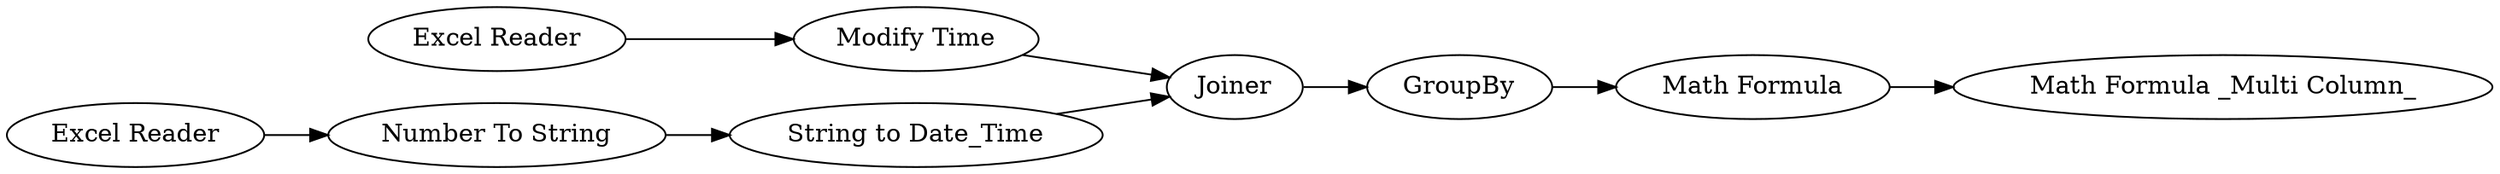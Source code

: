 digraph {
	1 [label="Excel Reader"]
	2 [label="Excel Reader"]
	3 [label="Modify Time"]
	4 [label="Number To String"]
	5 [label="String to Date_Time"]
	6 [label=Joiner]
	7 [label=GroupBy]
	8 [label="Math Formula"]
	9 [label="Math Formula _Multi Column_"]
	1 -> 3
	2 -> 4
	3 -> 6
	4 -> 5
	5 -> 6
	6 -> 7
	7 -> 8
	8 -> 9
	rankdir=LR
}
